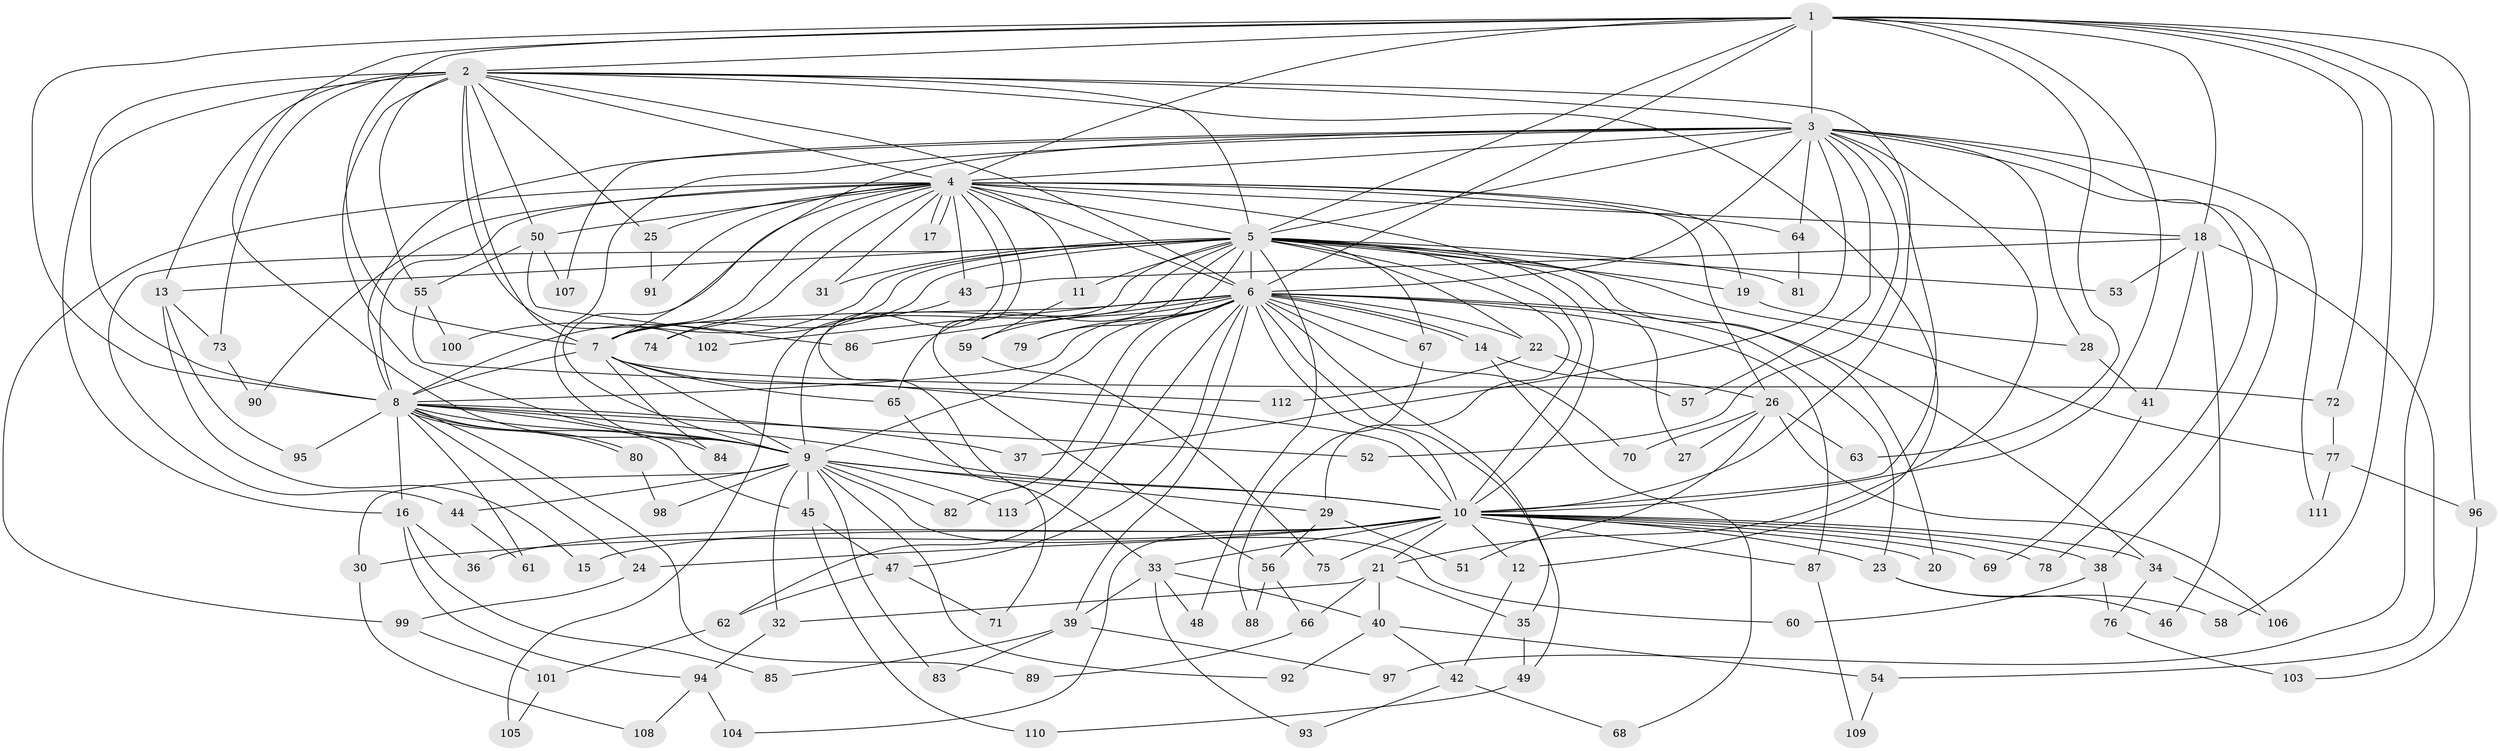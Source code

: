 // Generated by graph-tools (version 1.1) at 2025/25/03/09/25 03:25:51]
// undirected, 113 vertices, 251 edges
graph export_dot {
graph [start="1"]
  node [color=gray90,style=filled];
  1;
  2;
  3;
  4;
  5;
  6;
  7;
  8;
  9;
  10;
  11;
  12;
  13;
  14;
  15;
  16;
  17;
  18;
  19;
  20;
  21;
  22;
  23;
  24;
  25;
  26;
  27;
  28;
  29;
  30;
  31;
  32;
  33;
  34;
  35;
  36;
  37;
  38;
  39;
  40;
  41;
  42;
  43;
  44;
  45;
  46;
  47;
  48;
  49;
  50;
  51;
  52;
  53;
  54;
  55;
  56;
  57;
  58;
  59;
  60;
  61;
  62;
  63;
  64;
  65;
  66;
  67;
  68;
  69;
  70;
  71;
  72;
  73;
  74;
  75;
  76;
  77;
  78;
  79;
  80;
  81;
  82;
  83;
  84;
  85;
  86;
  87;
  88;
  89;
  90;
  91;
  92;
  93;
  94;
  95;
  96;
  97;
  98;
  99;
  100;
  101;
  102;
  103;
  104;
  105;
  106;
  107;
  108;
  109;
  110;
  111;
  112;
  113;
  1 -- 2;
  1 -- 3;
  1 -- 4;
  1 -- 5;
  1 -- 6;
  1 -- 7;
  1 -- 8;
  1 -- 9;
  1 -- 10;
  1 -- 18;
  1 -- 58;
  1 -- 63;
  1 -- 72;
  1 -- 96;
  1 -- 97;
  2 -- 3;
  2 -- 4;
  2 -- 5;
  2 -- 6;
  2 -- 7;
  2 -- 8;
  2 -- 9;
  2 -- 10;
  2 -- 12;
  2 -- 13;
  2 -- 16;
  2 -- 25;
  2 -- 50;
  2 -- 55;
  2 -- 73;
  2 -- 102;
  3 -- 4;
  3 -- 5;
  3 -- 6;
  3 -- 7;
  3 -- 8;
  3 -- 9;
  3 -- 10;
  3 -- 21;
  3 -- 28;
  3 -- 37;
  3 -- 38;
  3 -- 52;
  3 -- 57;
  3 -- 64;
  3 -- 78;
  3 -- 107;
  3 -- 111;
  4 -- 5;
  4 -- 6;
  4 -- 7;
  4 -- 8;
  4 -- 9;
  4 -- 10;
  4 -- 11;
  4 -- 17;
  4 -- 17;
  4 -- 18;
  4 -- 19;
  4 -- 25;
  4 -- 26;
  4 -- 31;
  4 -- 33;
  4 -- 43;
  4 -- 50;
  4 -- 56;
  4 -- 64;
  4 -- 74;
  4 -- 90;
  4 -- 91;
  4 -- 99;
  5 -- 6;
  5 -- 7;
  5 -- 8;
  5 -- 9;
  5 -- 10;
  5 -- 11;
  5 -- 13;
  5 -- 19;
  5 -- 20;
  5 -- 22;
  5 -- 27;
  5 -- 29;
  5 -- 31;
  5 -- 44;
  5 -- 48;
  5 -- 53;
  5 -- 65;
  5 -- 67;
  5 -- 77;
  5 -- 79;
  5 -- 81;
  5 -- 100;
  5 -- 105;
  6 -- 7;
  6 -- 8;
  6 -- 9;
  6 -- 10;
  6 -- 14;
  6 -- 14;
  6 -- 22;
  6 -- 23;
  6 -- 34;
  6 -- 35;
  6 -- 39;
  6 -- 47;
  6 -- 49;
  6 -- 59;
  6 -- 62;
  6 -- 67;
  6 -- 70;
  6 -- 79;
  6 -- 82;
  6 -- 86;
  6 -- 87;
  6 -- 102;
  6 -- 113;
  7 -- 8;
  7 -- 9;
  7 -- 10;
  7 -- 65;
  7 -- 72;
  7 -- 84;
  8 -- 9;
  8 -- 10;
  8 -- 16;
  8 -- 24;
  8 -- 37;
  8 -- 45;
  8 -- 52;
  8 -- 61;
  8 -- 80;
  8 -- 80;
  8 -- 84;
  8 -- 89;
  8 -- 95;
  9 -- 10;
  9 -- 29;
  9 -- 30;
  9 -- 32;
  9 -- 44;
  9 -- 45;
  9 -- 60;
  9 -- 82;
  9 -- 83;
  9 -- 92;
  9 -- 98;
  9 -- 113;
  10 -- 12;
  10 -- 15;
  10 -- 20;
  10 -- 21;
  10 -- 23;
  10 -- 24;
  10 -- 30;
  10 -- 33;
  10 -- 34;
  10 -- 36;
  10 -- 38;
  10 -- 69;
  10 -- 75;
  10 -- 78;
  10 -- 87;
  10 -- 104;
  11 -- 59;
  12 -- 42;
  13 -- 15;
  13 -- 73;
  13 -- 95;
  14 -- 26;
  14 -- 68;
  16 -- 36;
  16 -- 85;
  16 -- 94;
  18 -- 41;
  18 -- 43;
  18 -- 46;
  18 -- 53;
  18 -- 54;
  19 -- 28;
  21 -- 32;
  21 -- 35;
  21 -- 40;
  21 -- 66;
  22 -- 57;
  22 -- 112;
  23 -- 46;
  23 -- 58;
  24 -- 99;
  25 -- 91;
  26 -- 27;
  26 -- 51;
  26 -- 63;
  26 -- 70;
  26 -- 106;
  28 -- 41;
  29 -- 51;
  29 -- 56;
  30 -- 108;
  32 -- 94;
  33 -- 39;
  33 -- 40;
  33 -- 48;
  33 -- 93;
  34 -- 76;
  34 -- 106;
  35 -- 49;
  38 -- 60;
  38 -- 76;
  39 -- 83;
  39 -- 85;
  39 -- 97;
  40 -- 42;
  40 -- 54;
  40 -- 92;
  41 -- 69;
  42 -- 68;
  42 -- 93;
  43 -- 74;
  44 -- 61;
  45 -- 47;
  45 -- 110;
  47 -- 62;
  47 -- 71;
  49 -- 110;
  50 -- 55;
  50 -- 86;
  50 -- 107;
  54 -- 109;
  55 -- 100;
  55 -- 112;
  56 -- 66;
  56 -- 88;
  59 -- 75;
  62 -- 101;
  64 -- 81;
  65 -- 71;
  66 -- 89;
  67 -- 88;
  72 -- 77;
  73 -- 90;
  76 -- 103;
  77 -- 96;
  77 -- 111;
  80 -- 98;
  87 -- 109;
  94 -- 104;
  94 -- 108;
  96 -- 103;
  99 -- 101;
  101 -- 105;
}
